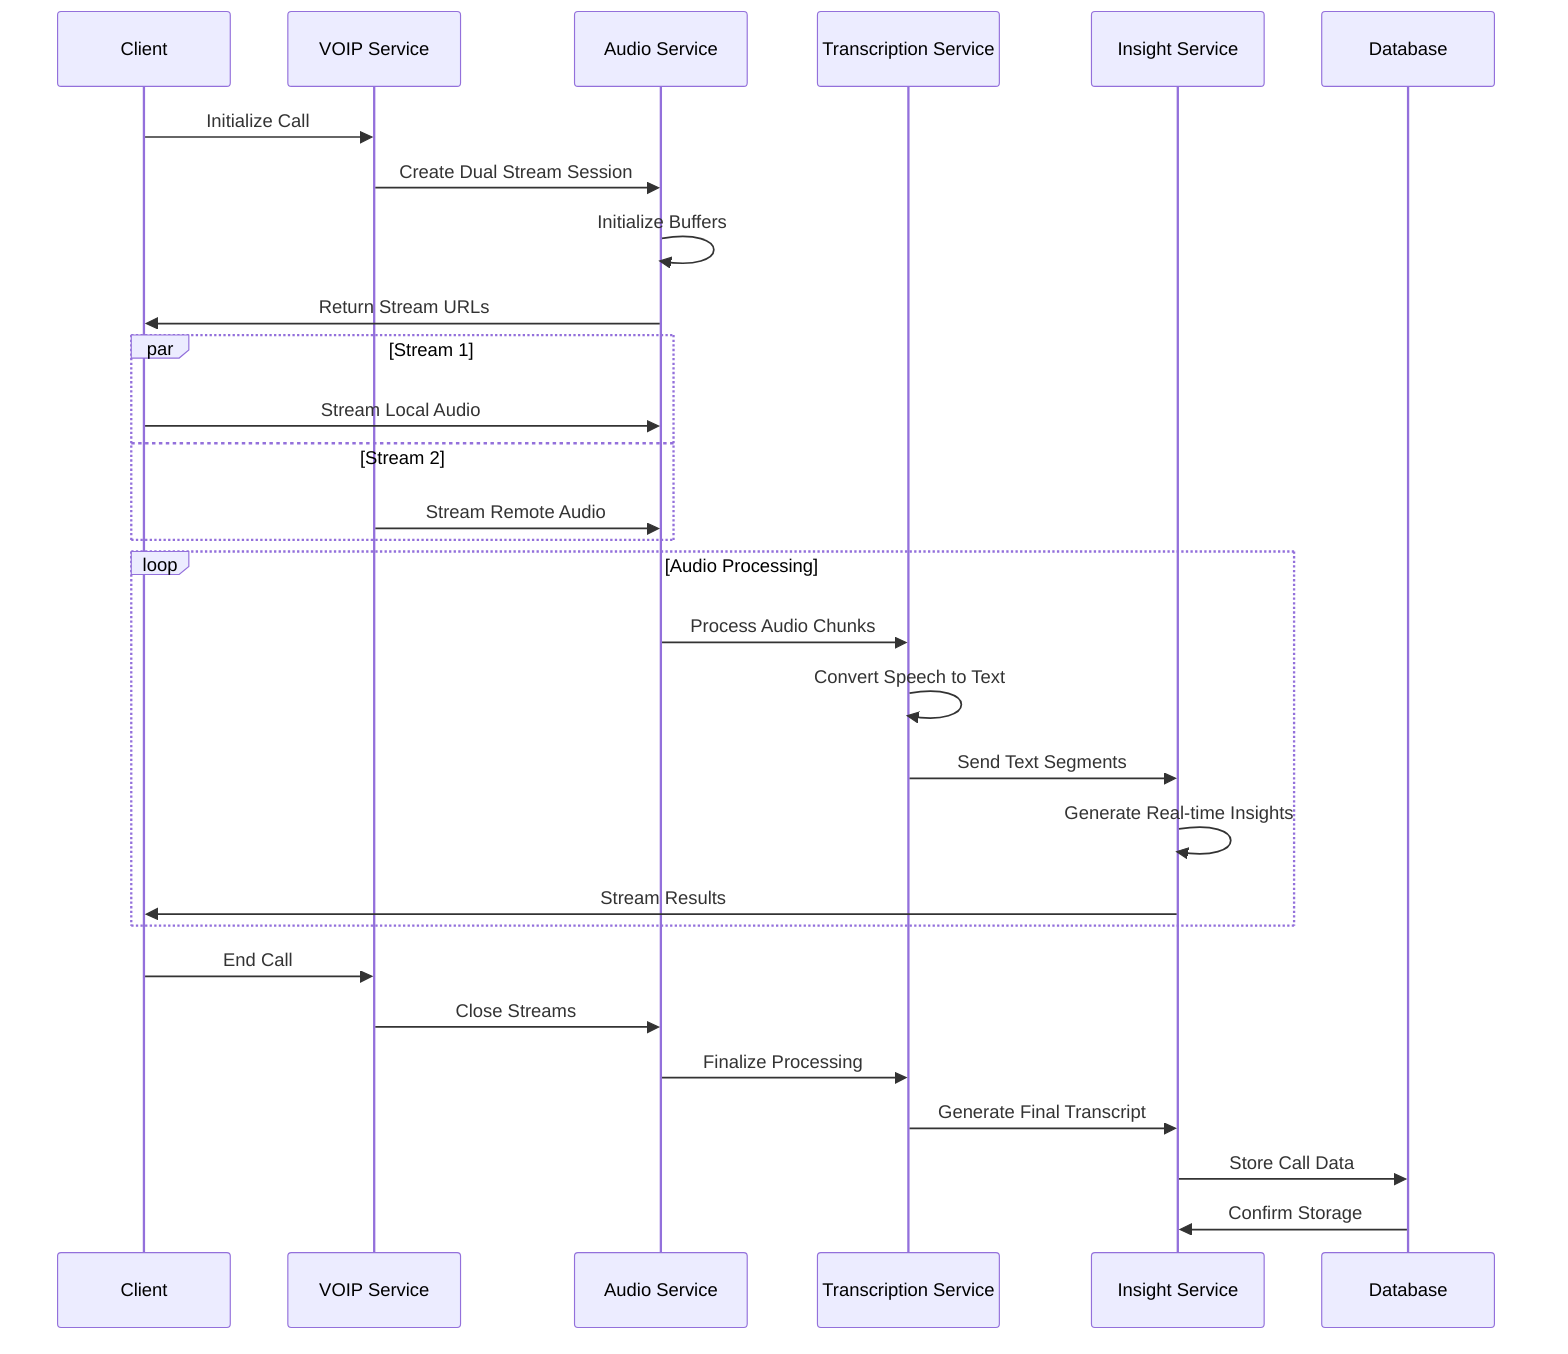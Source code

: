 sequenceDiagram
    participant C as Client
    participant VOIP as VOIP Service
    participant AS as Audio Service
    participant TS as Transcription Service
    participant IS as Insight Service
    participant DB as Database

    C->>VOIP: Initialize Call
    VOIP->>AS: Create Dual Stream Session
    AS->>AS: Initialize Buffers
    AS->>C: Return Stream URLs

    par Stream 1
        C->>AS: Stream Local Audio
    and Stream 2
        VOIP->>AS: Stream Remote Audio
    end

    loop Audio Processing
        AS->>TS: Process Audio Chunks
        TS->>TS: Convert Speech to Text
        TS->>IS: Send Text Segments
        IS->>IS: Generate Real-time Insights
        IS->>C: Stream Results
    end

    C->>VOIP: End Call
    VOIP->>AS: Close Streams
    AS->>TS: Finalize Processing
    TS->>IS: Generate Final Transcript
    IS->>DB: Store Call Data
    DB->>IS: Confirm Storage